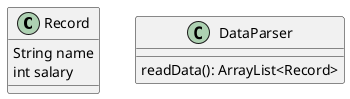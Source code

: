 @startuml
class Record {
    String name
    int salary
}

class DataParser {
    readData(): ArrayList<Record>
}
@enduml